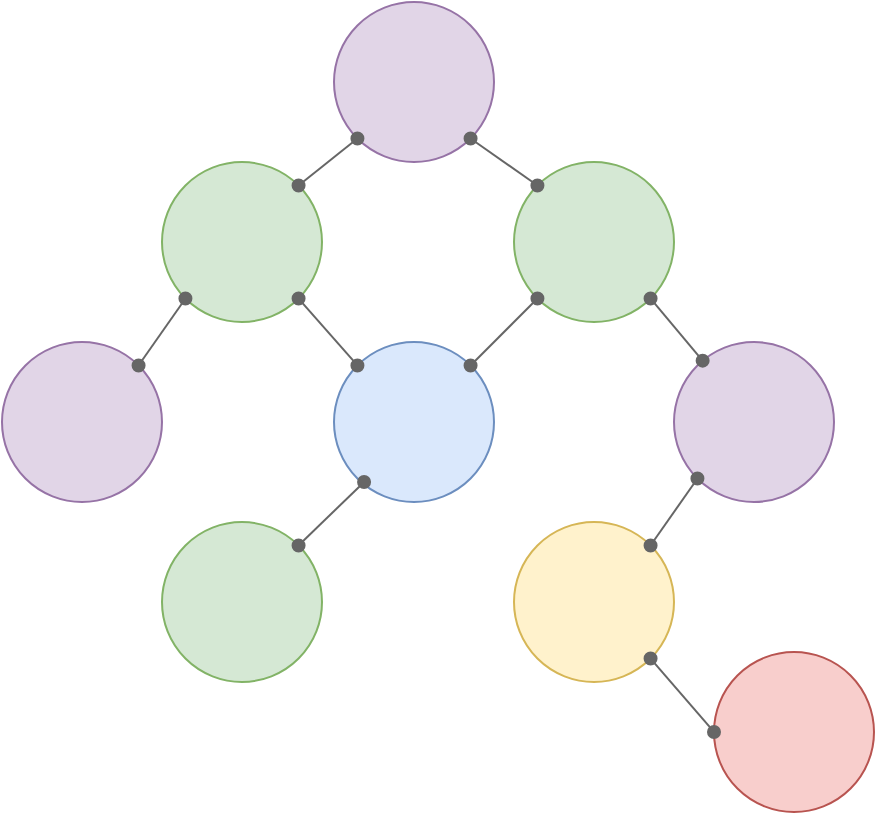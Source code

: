 <mxfile version="12.9.7"><diagram id="C5RBs43oDa-KdzZeNtuy" name="Page-1"><mxGraphModel dx="862" dy="531" grid="1" gridSize="10" guides="1" tooltips="1" connect="1" arrows="1" fold="1" page="1" pageScale="1" pageWidth="827" pageHeight="1169" math="0" shadow="0"><root><mxCell id="WIyWlLk6GJQsqaUBKTNV-0"/><mxCell id="WIyWlLk6GJQsqaUBKTNV-1" parent="WIyWlLk6GJQsqaUBKTNV-0"/><mxCell id="BCyCC0GK4JQ9Fj-68SJY-0" value="" style="ellipse;whiteSpace=wrap;html=1;aspect=fixed;fillColor=#dae8fc;strokeColor=#6c8ebf;" vertex="1" parent="WIyWlLk6GJQsqaUBKTNV-1"><mxGeometry x="380" y="350" width="80" height="80" as="geometry"/></mxCell><mxCell id="BCyCC0GK4JQ9Fj-68SJY-1" value="" style="ellipse;whiteSpace=wrap;html=1;aspect=fixed;fillColor=#d5e8d4;strokeColor=#82b366;" vertex="1" parent="WIyWlLk6GJQsqaUBKTNV-1"><mxGeometry x="294" y="260" width="80" height="80" as="geometry"/></mxCell><mxCell id="BCyCC0GK4JQ9Fj-68SJY-2" value="" style="ellipse;whiteSpace=wrap;html=1;aspect=fixed;fillColor=#d5e8d4;strokeColor=#82b366;" vertex="1" parent="WIyWlLk6GJQsqaUBKTNV-1"><mxGeometry x="470" y="260" width="80" height="80" as="geometry"/></mxCell><mxCell id="BCyCC0GK4JQ9Fj-68SJY-3" value="" style="ellipse;whiteSpace=wrap;html=1;aspect=fixed;fillColor=#d5e8d4;strokeColor=#82b366;" vertex="1" parent="WIyWlLk6GJQsqaUBKTNV-1"><mxGeometry x="294" y="440" width="80" height="80" as="geometry"/></mxCell><mxCell id="BCyCC0GK4JQ9Fj-68SJY-4" value="" style="ellipse;whiteSpace=wrap;html=1;aspect=fixed;fillColor=#fff2cc;strokeColor=#d6b656;" vertex="1" parent="WIyWlLk6GJQsqaUBKTNV-1"><mxGeometry x="470" y="440" width="80" height="80" as="geometry"/></mxCell><mxCell id="BCyCC0GK4JQ9Fj-68SJY-5" value="" style="ellipse;whiteSpace=wrap;html=1;aspect=fixed;fillColor=#e1d5e7;strokeColor=#9673a6;" vertex="1" parent="WIyWlLk6GJQsqaUBKTNV-1"><mxGeometry x="214" y="350" width="80" height="80" as="geometry"/></mxCell><mxCell id="BCyCC0GK4JQ9Fj-68SJY-6" value="" style="ellipse;whiteSpace=wrap;html=1;aspect=fixed;fillColor=#e1d5e7;strokeColor=#9673a6;" vertex="1" parent="WIyWlLk6GJQsqaUBKTNV-1"><mxGeometry x="550" y="350" width="80" height="80" as="geometry"/></mxCell><mxCell id="BCyCC0GK4JQ9Fj-68SJY-7" value="" style="ellipse;whiteSpace=wrap;html=1;aspect=fixed;fillColor=#e1d5e7;strokeColor=#9673a6;" vertex="1" parent="WIyWlLk6GJQsqaUBKTNV-1"><mxGeometry x="380" y="180" width="80" height="80" as="geometry"/></mxCell><mxCell id="BCyCC0GK4JQ9Fj-68SJY-8" value="" style="ellipse;whiteSpace=wrap;html=1;aspect=fixed;fillColor=#f8cecc;strokeColor=#b85450;" vertex="1" parent="WIyWlLk6GJQsqaUBKTNV-1"><mxGeometry x="570" y="505" width="80" height="80" as="geometry"/></mxCell><mxCell id="BCyCC0GK4JQ9Fj-68SJY-16" value="" style="endArrow=oval;html=1;exitX=1;exitY=0;exitDx=0;exitDy=0;startArrow=oval;startFill=1;fillColor=#f5f5f5;strokeColor=#666666;endFill=1;" edge="1" parent="WIyWlLk6GJQsqaUBKTNV-1" source="BCyCC0GK4JQ9Fj-68SJY-0" target="BCyCC0GK4JQ9Fj-68SJY-2"><mxGeometry width="50" height="50" relative="1" as="geometry"><mxPoint x="440" y="460" as="sourcePoint"/><mxPoint x="490" y="410" as="targetPoint"/></mxGeometry></mxCell><mxCell id="BCyCC0GK4JQ9Fj-68SJY-17" value="" style="endArrow=oval;html=1;exitX=0;exitY=0;exitDx=0;exitDy=0;entryX=1;entryY=1;entryDx=0;entryDy=0;startArrow=oval;startFill=1;fillColor=#f5f5f5;strokeColor=#666666;endFill=1;" edge="1" parent="WIyWlLk6GJQsqaUBKTNV-1" source="BCyCC0GK4JQ9Fj-68SJY-0" target="BCyCC0GK4JQ9Fj-68SJY-1"><mxGeometry width="50" height="50" relative="1" as="geometry"><mxPoint x="380" y="370" as="sourcePoint"/><mxPoint x="430" y="320" as="targetPoint"/></mxGeometry></mxCell><mxCell id="BCyCC0GK4JQ9Fj-68SJY-19" value="" style="endArrow=oval;html=1;entryX=1;entryY=0;entryDx=0;entryDy=0;exitX=0.188;exitY=0.875;exitDx=0;exitDy=0;exitPerimeter=0;startArrow=oval;startFill=1;fillColor=#f5f5f5;strokeColor=#666666;endFill=1;" edge="1" parent="WIyWlLk6GJQsqaUBKTNV-1" source="BCyCC0GK4JQ9Fj-68SJY-0" target="BCyCC0GK4JQ9Fj-68SJY-3"><mxGeometry width="50" height="50" relative="1" as="geometry"><mxPoint x="389" y="425" as="sourcePoint"/><mxPoint x="439" y="375" as="targetPoint"/></mxGeometry></mxCell><mxCell id="BCyCC0GK4JQ9Fj-68SJY-21" value="" style="endArrow=oval;html=1;exitX=1;exitY=1;exitDx=0;exitDy=0;startArrow=oval;startFill=1;fillColor=#f5f5f5;strokeColor=#666666;endFill=1;" edge="1" parent="WIyWlLk6GJQsqaUBKTNV-1" source="BCyCC0GK4JQ9Fj-68SJY-2" target="BCyCC0GK4JQ9Fj-68SJY-6"><mxGeometry width="50" height="50" relative="1" as="geometry"><mxPoint x="440" y="460" as="sourcePoint"/><mxPoint x="490" y="410" as="targetPoint"/></mxGeometry></mxCell><mxCell id="BCyCC0GK4JQ9Fj-68SJY-22" value="" style="endArrow=oval;html=1;exitX=0;exitY=1;exitDx=0;exitDy=0;entryX=1;entryY=0;entryDx=0;entryDy=0;startArrow=oval;startFill=1;fillColor=#f5f5f5;strokeColor=#666666;endFill=1;" edge="1" parent="WIyWlLk6GJQsqaUBKTNV-1" source="BCyCC0GK4JQ9Fj-68SJY-6" target="BCyCC0GK4JQ9Fj-68SJY-4"><mxGeometry width="50" height="50" relative="1" as="geometry"><mxPoint x="440" y="460" as="sourcePoint"/><mxPoint x="490" y="410" as="targetPoint"/></mxGeometry></mxCell><mxCell id="BCyCC0GK4JQ9Fj-68SJY-23" value="" style="endArrow=oval;html=1;exitX=1;exitY=1;exitDx=0;exitDy=0;entryX=0;entryY=0.5;entryDx=0;entryDy=0;startArrow=oval;startFill=1;fillColor=#f5f5f5;strokeColor=#666666;endFill=1;" edge="1" parent="WIyWlLk6GJQsqaUBKTNV-1" source="BCyCC0GK4JQ9Fj-68SJY-4" target="BCyCC0GK4JQ9Fj-68SJY-8"><mxGeometry width="50" height="50" relative="1" as="geometry"><mxPoint x="470" y="490" as="sourcePoint"/><mxPoint x="520" y="440" as="targetPoint"/></mxGeometry></mxCell><mxCell id="BCyCC0GK4JQ9Fj-68SJY-24" value="" style="endArrow=oval;html=1;exitX=1;exitY=0;exitDx=0;exitDy=0;entryX=0;entryY=1;entryDx=0;entryDy=0;startArrow=oval;startFill=1;fillColor=#f5f5f5;strokeColor=#666666;endFill=1;" edge="1" parent="WIyWlLk6GJQsqaUBKTNV-1" source="BCyCC0GK4JQ9Fj-68SJY-1" target="BCyCC0GK4JQ9Fj-68SJY-7"><mxGeometry width="50" height="50" relative="1" as="geometry"><mxPoint x="470" y="340" as="sourcePoint"/><mxPoint x="520" y="290" as="targetPoint"/></mxGeometry></mxCell><mxCell id="BCyCC0GK4JQ9Fj-68SJY-25" value="" style="endArrow=oval;html=1;exitX=0;exitY=0;exitDx=0;exitDy=0;entryX=1;entryY=1;entryDx=0;entryDy=0;strokeColor=#666666;startArrow=oval;startFill=1;fillColor=#f5f5f5;endFill=1;" edge="1" parent="WIyWlLk6GJQsqaUBKTNV-1" source="BCyCC0GK4JQ9Fj-68SJY-2" target="BCyCC0GK4JQ9Fj-68SJY-7"><mxGeometry width="50" height="50" relative="1" as="geometry"><mxPoint x="470" y="340" as="sourcePoint"/><mxPoint x="520" y="290" as="targetPoint"/></mxGeometry></mxCell><mxCell id="BCyCC0GK4JQ9Fj-68SJY-26" value="" style="endArrow=oval;html=1;exitX=0;exitY=1;exitDx=0;exitDy=0;entryX=1;entryY=0;entryDx=0;entryDy=0;startArrow=oval;startFill=1;fillColor=#f5f5f5;strokeColor=#666666;endFill=1;" edge="1" parent="WIyWlLk6GJQsqaUBKTNV-1" source="BCyCC0GK4JQ9Fj-68SJY-1" target="BCyCC0GK4JQ9Fj-68SJY-5"><mxGeometry width="50" height="50" relative="1" as="geometry"><mxPoint x="390" y="440" as="sourcePoint"/><mxPoint x="440" y="390" as="targetPoint"/></mxGeometry></mxCell></root></mxGraphModel></diagram></mxfile>